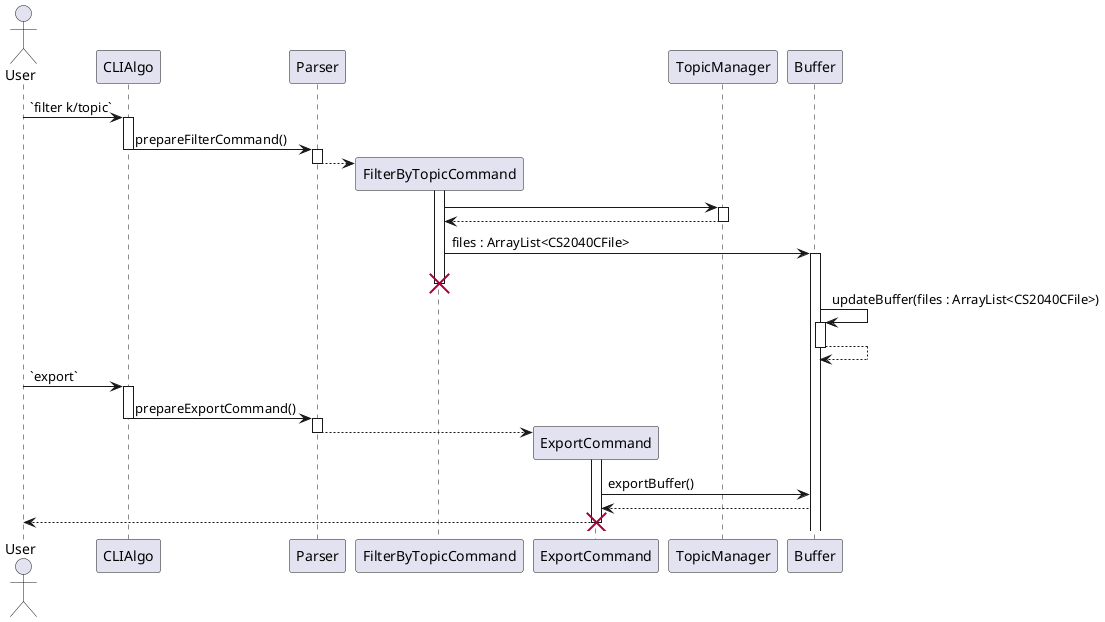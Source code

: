 @startuml

actor User as u
participant CLIAlgo as cli
participant Parser as p
participant FilterByTopicCommand as fc
participant ExportCommand as ec
participant TopicManager as tm
participant Buffer as b

u -> cli : `filter k/topic`
activate cli
cli -> p : prepareFilterCommand()
deactivate cli
activate p
p --> fc **
activate fc
deactivate p
fc -> tm
activate tm
tm --> fc
deactivate tm
fc -> b : files : ArrayList<CS2040CFile>
activate b
destroy fc
b -> b : updateBuffer(files : ArrayList<CS2040CFile>)
activate b
b --> b
deactivate b
u -> cli : `export`
activate cli
cli -> p : prepareExportCommand()
deactivate cli
activate p
p --> ec **
activate ec
deactivate p
ec -> b : exportBuffer()
b --> ec
ec --> u
destroy ec


@enduml